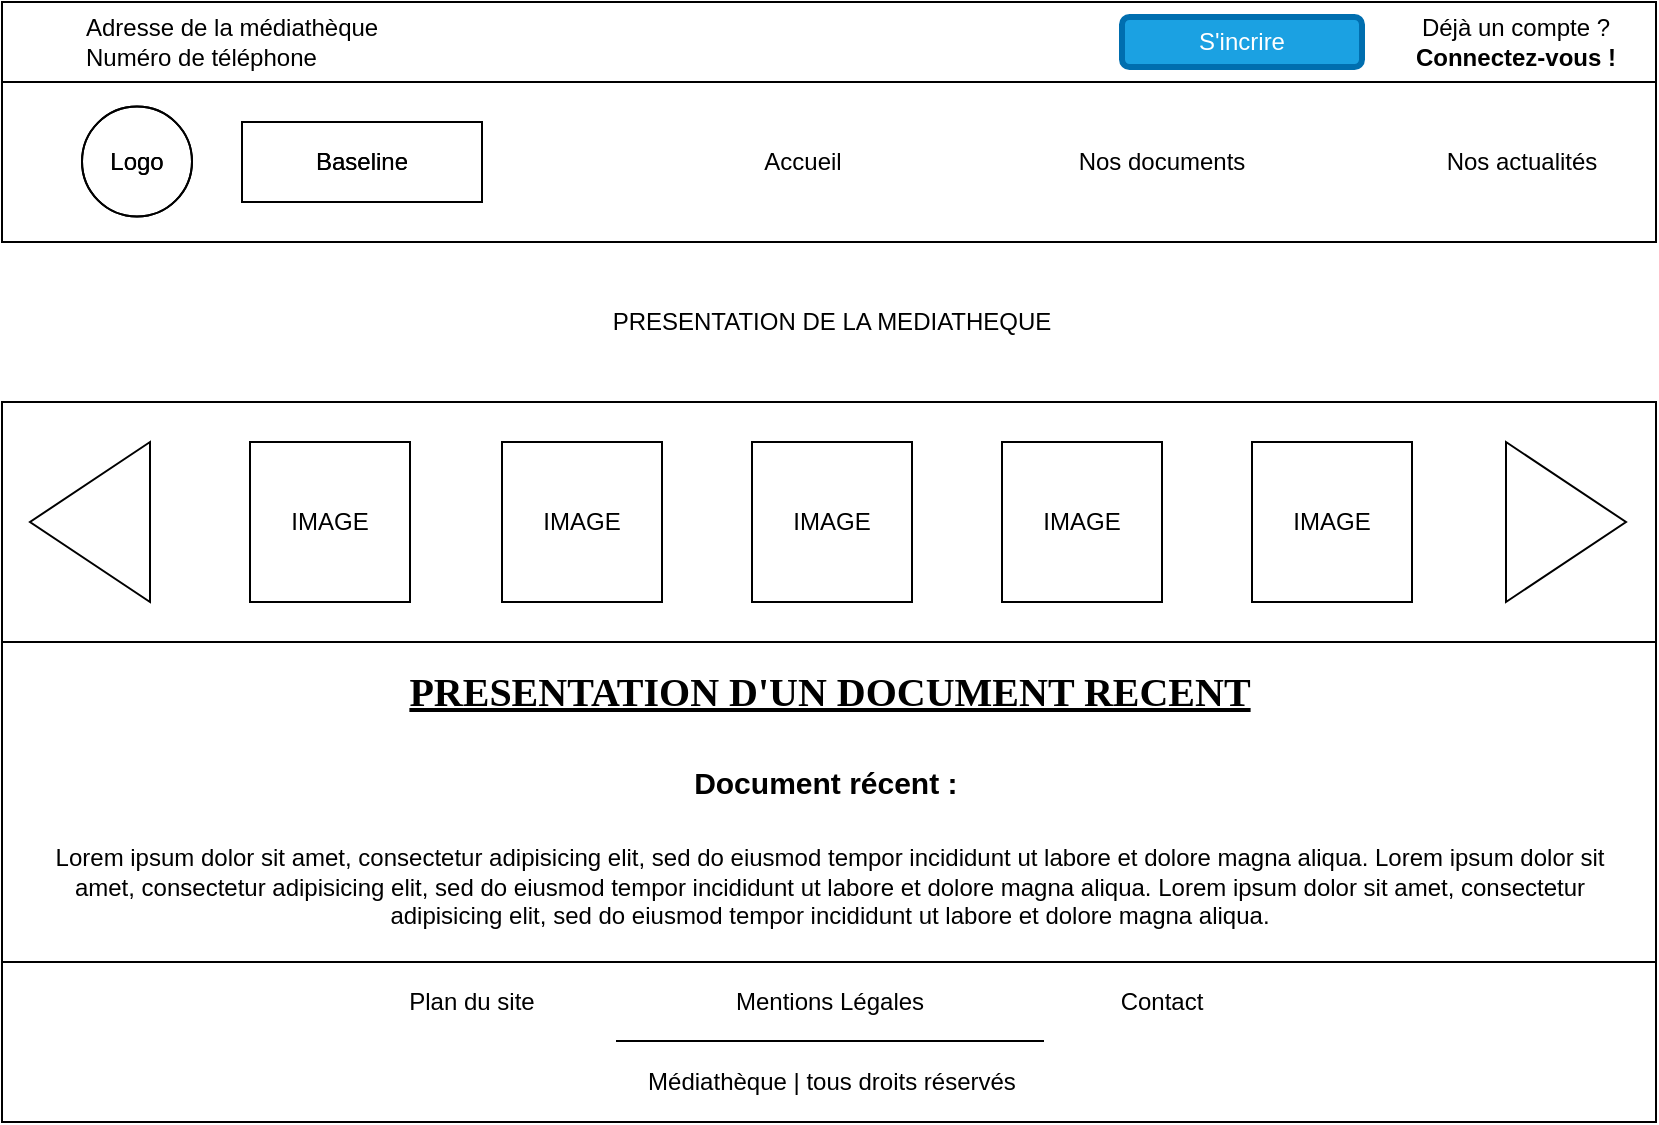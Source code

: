 <mxfile version="13.10.2" type="device"><diagram id="ZhfIPDe9JHkBeYnSLHda" name="Page-1"><mxGraphModel dx="1038" dy="580" grid="1" gridSize="10" guides="1" tooltips="1" connect="1" arrows="1" fold="1" page="1" pageScale="1" pageWidth="827" pageHeight="1169" math="0" shadow="0"><root><mxCell id="0"/><mxCell id="1" parent="0"/><mxCell id="W_U6hJ23BHfE5twhxdAP-8" value="" style="rounded=0;whiteSpace=wrap;html=1;fillColor=none;" parent="1" vertex="1"><mxGeometry y="40" width="827" height="80" as="geometry"/></mxCell><mxCell id="W_U6hJ23BHfE5twhxdAP-1" value="" style="rounded=0;whiteSpace=wrap;html=1;fillColor=none;" parent="1" vertex="1"><mxGeometry width="827" height="40" as="geometry"/></mxCell><mxCell id="W_U6hJ23BHfE5twhxdAP-2" value="" style="rounded=0;whiteSpace=wrap;html=1;fillColor=none;" parent="1" vertex="1"><mxGeometry y="480" width="827" height="80" as="geometry"/></mxCell><mxCell id="W_U6hJ23BHfE5twhxdAP-3" value="PRESENTATION DE LA MEDIATHEQUE" style="text;html=1;strokeColor=none;fillColor=none;align=center;verticalAlign=middle;whiteSpace=wrap;rounded=0;" parent="1" vertex="1"><mxGeometry x="10" y="130" width="810" height="60" as="geometry"/></mxCell><mxCell id="W_U6hJ23BHfE5twhxdAP-4" value="" style="endArrow=none;html=1;" parent="1" edge="1"><mxGeometry width="50" height="50" relative="1" as="geometry"><mxPoint y="200" as="sourcePoint"/><mxPoint x="826" y="200" as="targetPoint"/><Array as="points"><mxPoint x="396" y="200"/></Array></mxGeometry></mxCell><mxCell id="W_U6hJ23BHfE5twhxdAP-5" value="Logo" style="ellipse;whiteSpace=wrap;html=1;aspect=fixed;fillColor=none;" parent="1" vertex="1"><mxGeometry x="40" y="52.25" width="55" height="55" as="geometry"/></mxCell><mxCell id="W_U6hJ23BHfE5twhxdAP-7" value="Déjà un compte ?&lt;br&gt;&lt;b&gt;Connectez-vous !&lt;/b&gt;" style="ellipse;whiteSpace=wrap;html=1;fillColor=none;strokeColor=none;" parent="1" vertex="1"><mxGeometry x="702" width="110" height="40" as="geometry"/></mxCell><mxCell id="W_U6hJ23BHfE5twhxdAP-9" value="" style="rounded=0;whiteSpace=wrap;html=1;fillColor=none;" parent="1" vertex="1"><mxGeometry y="200" width="827" height="120" as="geometry"/></mxCell><mxCell id="W_U6hJ23BHfE5twhxdAP-10" value="" style="triangle;whiteSpace=wrap;html=1;fillColor=none;" parent="1" vertex="1"><mxGeometry x="752" y="220" width="60" height="80" as="geometry"/></mxCell><mxCell id="W_U6hJ23BHfE5twhxdAP-11" value="" style="triangle;whiteSpace=wrap;html=1;fillColor=none;rotation=-180;" parent="1" vertex="1"><mxGeometry x="14" y="220" width="60" height="80" as="geometry"/></mxCell><mxCell id="W_U6hJ23BHfE5twhxdAP-12" value="IMAGE" style="whiteSpace=wrap;html=1;aspect=fixed;fillColor=none;" parent="1" vertex="1"><mxGeometry x="124" y="220" width="80" height="80" as="geometry"/></mxCell><mxCell id="W_U6hJ23BHfE5twhxdAP-13" value="&lt;span&gt;IMAGE&lt;/span&gt;" style="whiteSpace=wrap;html=1;aspect=fixed;fillColor=none;" parent="1" vertex="1"><mxGeometry x="250" y="220" width="80" height="80" as="geometry"/></mxCell><mxCell id="W_U6hJ23BHfE5twhxdAP-14" value="&lt;span style=&quot;font-weight: 400&quot;&gt;IMAGE&lt;/span&gt;" style="whiteSpace=wrap;html=1;aspect=fixed;fillColor=none;fontStyle=1" parent="1" vertex="1"><mxGeometry x="375" y="220" width="80" height="80" as="geometry"/></mxCell><mxCell id="W_U6hJ23BHfE5twhxdAP-15" value="&lt;span&gt;IMAGE&lt;/span&gt;" style="whiteSpace=wrap;html=1;aspect=fixed;fillColor=none;" parent="1" vertex="1"><mxGeometry x="500" y="220" width="80" height="80" as="geometry"/></mxCell><mxCell id="W_U6hJ23BHfE5twhxdAP-16" value="&lt;span&gt;IMAGE&lt;/span&gt;" style="whiteSpace=wrap;html=1;aspect=fixed;fillColor=none;" parent="1" vertex="1"><mxGeometry x="625" y="220" width="80" height="80" as="geometry"/></mxCell><mxCell id="W_U6hJ23BHfE5twhxdAP-17" value="" style="rounded=0;whiteSpace=wrap;html=1;fillColor=none;" parent="1" vertex="1"><mxGeometry y="320" width="827" height="160" as="geometry"/></mxCell><mxCell id="W_U6hJ23BHfE5twhxdAP-19" value="&lt;h1 style=&quot;font-size: 20px&quot;&gt;&lt;font style=&quot;font-size: 20px&quot; face=&quot;Verdana&quot;&gt;&lt;u&gt;PRESENTATION D'UN DOCUMENT RECENT&lt;/u&gt;&lt;/font&gt;&lt;/h1&gt;&lt;p style=&quot;font-size: 20px&quot;&gt;&lt;b&gt;&lt;font style=&quot;font-size: 15px&quot;&gt;Document récent :&amp;nbsp;&lt;/font&gt;&lt;/b&gt;&lt;/p&gt;Lorem ipsum dolor sit amet, consectetur adipisicing elit, sed do eiusmod tempor incididunt ut labore et dolore magna aliqua. Lorem ipsum dolor sit amet, consectetur adipisicing elit, sed do eiusmod tempor incididunt ut labore et dolore magna aliqua. Lorem ipsum dolor sit amet, consectetur adipisicing elit, sed do eiusmod tempor incididunt ut labore et dolore magna aliqua." style="text;html=1;strokeColor=none;fillColor=none;spacing=5;spacingTop=-20;whiteSpace=wrap;overflow=hidden;rounded=0;align=center;" parent="1" vertex="1"><mxGeometry x="9" y="330" width="810" height="140" as="geometry"/></mxCell><mxCell id="W_U6hJ23BHfE5twhxdAP-20" value="Médiathèque | tous droits réservés" style="text;html=1;strokeColor=none;fillColor=none;align=center;verticalAlign=middle;whiteSpace=wrap;rounded=0;" parent="1" vertex="1"><mxGeometry x="320" y="530" width="190" height="20" as="geometry"/></mxCell><mxCell id="W_U6hJ23BHfE5twhxdAP-21" value="Mentions Légales" style="text;html=1;strokeColor=none;fillColor=none;align=center;verticalAlign=middle;whiteSpace=wrap;rounded=0;" parent="1" vertex="1"><mxGeometry x="361" y="490" width="106" height="20" as="geometry"/></mxCell><mxCell id="W_U6hJ23BHfE5twhxdAP-22" value="Plan du site" style="text;html=1;strokeColor=none;fillColor=none;align=center;verticalAlign=middle;whiteSpace=wrap;rounded=0;" parent="1" vertex="1"><mxGeometry x="200" y="490" width="70" height="20" as="geometry"/></mxCell><mxCell id="W_U6hJ23BHfE5twhxdAP-23" value="Contact" style="text;html=1;align=center;verticalAlign=middle;whiteSpace=wrap;rounded=0;" parent="1" vertex="1"><mxGeometry x="560" y="490" width="40" height="20" as="geometry"/></mxCell><mxCell id="W_U6hJ23BHfE5twhxdAP-26" value="" style="endArrow=none;html=1;strokeWidth=1;rounded=0;" parent="1" edge="1"><mxGeometry width="50" height="50" relative="1" as="geometry"><mxPoint x="307" y="519.5" as="sourcePoint"/><mxPoint x="521" y="519.5" as="targetPoint"/><Array as="points"><mxPoint x="307" y="519.5"/></Array></mxGeometry></mxCell><mxCell id="W_U6hJ23BHfE5twhxdAP-27" value="Nos documents" style="text;html=1;strokeColor=none;fillColor=none;align=center;verticalAlign=middle;whiteSpace=wrap;rounded=0;" parent="1" vertex="1"><mxGeometry x="520" y="60" width="120" height="40" as="geometry"/></mxCell><mxCell id="W_U6hJ23BHfE5twhxdAP-28" value="Nos actualités" style="text;html=1;strokeColor=none;fillColor=none;align=center;verticalAlign=middle;whiteSpace=wrap;rounded=0;" parent="1" vertex="1"><mxGeometry x="720" y="60" width="80" height="40" as="geometry"/></mxCell><mxCell id="W_U6hJ23BHfE5twhxdAP-41" value="Baseline" style="rounded=0;whiteSpace=wrap;html=1;strokeColor=#000000;strokeWidth=1;fillColor=none;" parent="1" vertex="1"><mxGeometry x="120" y="60" width="120" height="40" as="geometry"/></mxCell><mxCell id="W_U6hJ23BHfE5twhxdAP-43" value="Adresse de la médiathèque&lt;br&gt;Numéro de téléphone" style="text;html=1;strokeColor=none;fillColor=none;align=left;verticalAlign=middle;whiteSpace=wrap;rounded=0;" parent="1" vertex="1"><mxGeometry x="40" width="280" height="40" as="geometry"/></mxCell><mxCell id="W_U6hJ23BHfE5twhxdAP-44" value="S'incrire" style="rounded=1;whiteSpace=wrap;html=1;strokeColor=#006EAF;strokeWidth=3;fillColor=#1ba1e2;fontColor=#ffffff;" parent="1" vertex="1"><mxGeometry x="560" y="7.5" width="120" height="25" as="geometry"/></mxCell><mxCell id="6_DzUsmxk-cmGUai6THx-1" value="Accueil" style="text;html=1;strokeColor=none;fillColor=none;align=center;verticalAlign=middle;whiteSpace=wrap;rounded=0;" vertex="1" parent="1"><mxGeometry x="361" y="59.75" width="79" height="40" as="geometry"/></mxCell><mxCell id="6_DzUsmxk-cmGUai6THx-2" value="Logo" style="ellipse;whiteSpace=wrap;html=1;aspect=fixed;fillColor=none;" vertex="1" parent="1"><mxGeometry x="40" y="52.25" width="55" height="55" as="geometry"/></mxCell><mxCell id="6_DzUsmxk-cmGUai6THx-3" value="Baseline" style="rounded=0;whiteSpace=wrap;html=1;strokeColor=#000000;strokeWidth=1;fillColor=none;" vertex="1" parent="1"><mxGeometry x="120" y="60" width="120" height="40" as="geometry"/></mxCell></root></mxGraphModel></diagram></mxfile>